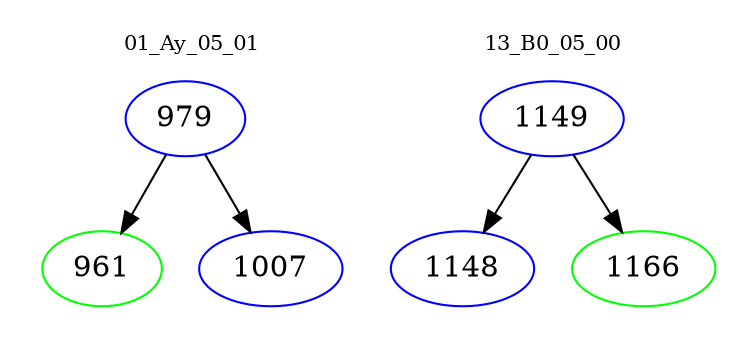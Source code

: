 digraph{
subgraph cluster_0 {
color = white
label = "01_Ay_05_01";
fontsize=10;
T0_979 [label="979", color="blue"]
T0_979 -> T0_961 [color="black"]
T0_961 [label="961", color="green"]
T0_979 -> T0_1007 [color="black"]
T0_1007 [label="1007", color="blue"]
}
subgraph cluster_1 {
color = white
label = "13_B0_05_00";
fontsize=10;
T1_1149 [label="1149", color="blue"]
T1_1149 -> T1_1148 [color="black"]
T1_1148 [label="1148", color="blue"]
T1_1149 -> T1_1166 [color="black"]
T1_1166 [label="1166", color="green"]
}
}
